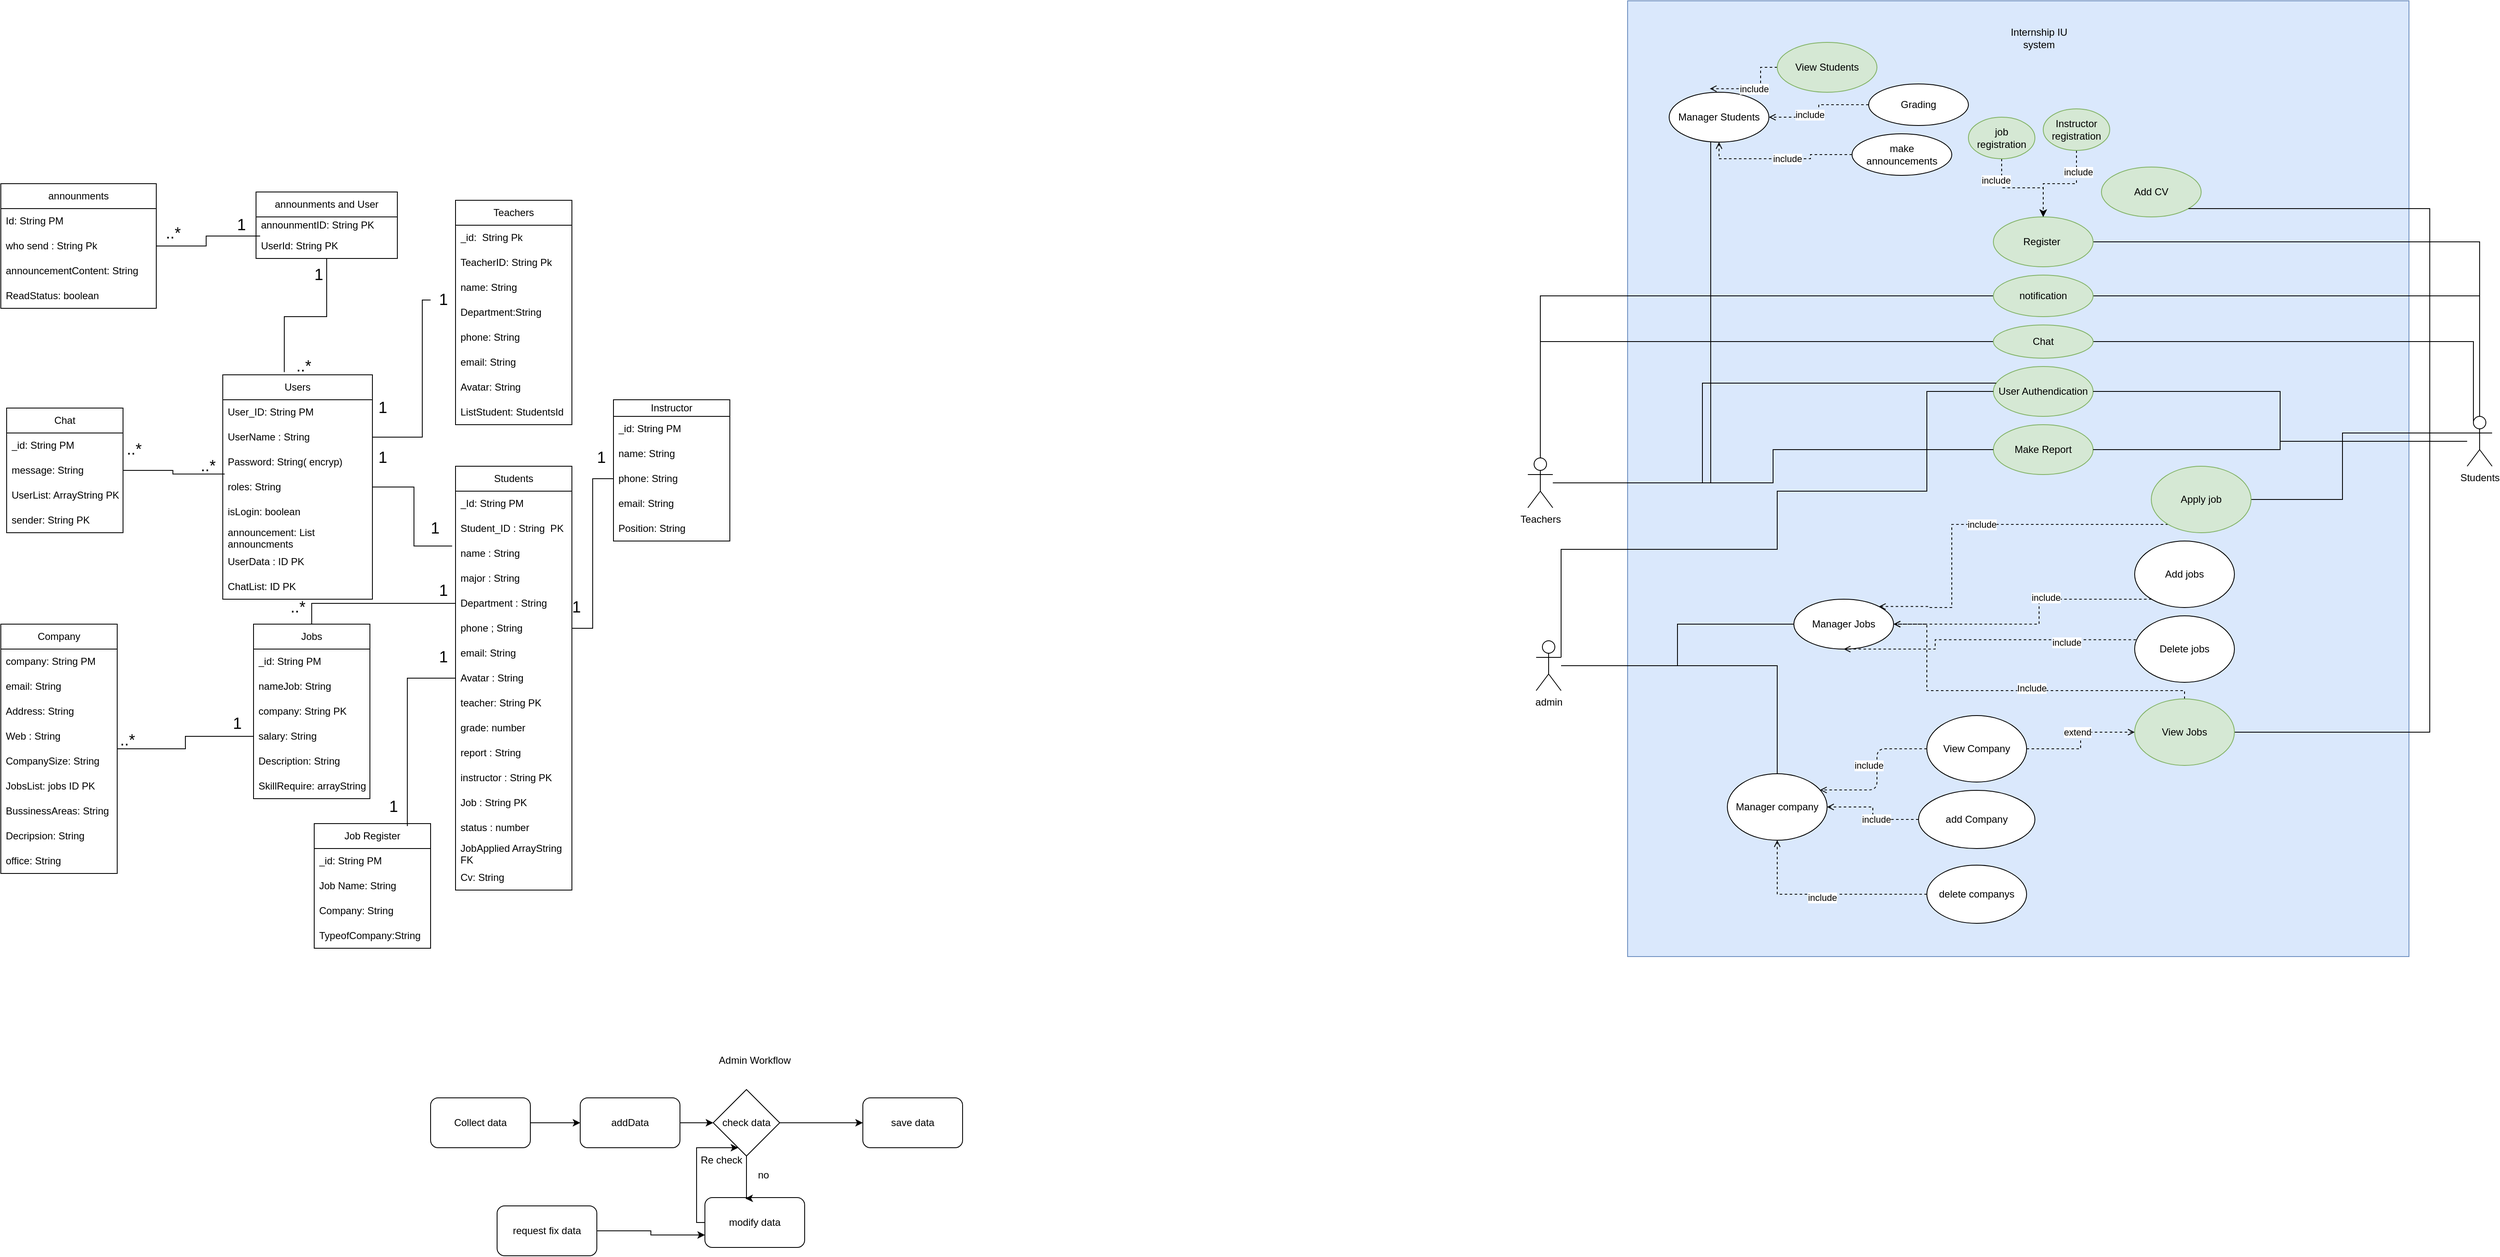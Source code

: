 <mxfile version="22.1.21" type="device">
  <diagram name="Page-1" id="r9M0tZBrTMSaQmOEoChf">
    <mxGraphModel dx="4159" dy="884" grid="1" gridSize="10" guides="1" tooltips="1" connect="1" arrows="1" fold="1" page="1" pageScale="1" pageWidth="827" pageHeight="1169" background="none" math="0" shadow="0">
      <root>
        <mxCell id="0" />
        <mxCell id="1" parent="0" />
        <mxCell id="BqlAcqcdKuZovbx-BmJO-4" value="" style="rounded=0;whiteSpace=wrap;html=1;fillColor=#dae8fc;strokeColor=#6c8ebf;" parent="1" vertex="1">
          <mxGeometry x="-110" width="940" height="1150" as="geometry" />
        </mxCell>
        <mxCell id="BqlAcqcdKuZovbx-BmJO-5" value="User Authendication" style="ellipse;whiteSpace=wrap;html=1;fillColor=#d5e8d4;strokeColor=#82b366;" parent="1" vertex="1">
          <mxGeometry x="330" y="440" width="120" height="60" as="geometry" />
        </mxCell>
        <mxCell id="BqlAcqcdKuZovbx-BmJO-6" value="Add CV" style="ellipse;whiteSpace=wrap;html=1;fillColor=#d5e8d4;strokeColor=#82b366;" parent="1" vertex="1">
          <mxGeometry x="460" y="200" width="120" height="60" as="geometry" />
        </mxCell>
        <mxCell id="BqlAcqcdKuZovbx-BmJO-7" value="Make Report" style="ellipse;whiteSpace=wrap;html=1;fillColor=#d5e8d4;strokeColor=#82b366;" parent="1" vertex="1">
          <mxGeometry x="330" y="510" width="120" height="60" as="geometry" />
        </mxCell>
        <mxCell id="BqlAcqcdKuZovbx-BmJO-37" style="edgeStyle=orthogonalEdgeStyle;rounded=0;orthogonalLoop=1;jettySize=auto;html=1;endArrow=none;endFill=0;" parent="1" source="BqlAcqcdKuZovbx-BmJO-8" target="BqlAcqcdKuZovbx-BmJO-6" edge="1">
          <mxGeometry relative="1" as="geometry">
            <Array as="points">
              <mxPoint x="855" y="530" />
              <mxPoint x="855" y="250" />
            </Array>
          </mxGeometry>
        </mxCell>
        <mxCell id="BqlAcqcdKuZovbx-BmJO-39" style="edgeStyle=orthogonalEdgeStyle;rounded=0;orthogonalLoop=1;jettySize=auto;html=1;entryX=1;entryY=0.5;entryDx=0;entryDy=0;endArrow=none;endFill=0;" parent="1" source="BqlAcqcdKuZovbx-BmJO-8" target="BqlAcqcdKuZovbx-BmJO-5" edge="1">
          <mxGeometry relative="1" as="geometry" />
        </mxCell>
        <mxCell id="BqlAcqcdKuZovbx-BmJO-42" style="edgeStyle=orthogonalEdgeStyle;rounded=0;orthogonalLoop=1;jettySize=auto;html=1;endArrow=none;endFill=0;" parent="1" source="BqlAcqcdKuZovbx-BmJO-8" target="BqlAcqcdKuZovbx-BmJO-7" edge="1">
          <mxGeometry relative="1" as="geometry" />
        </mxCell>
        <mxCell id="BqlAcqcdKuZovbx-BmJO-43" style="edgeStyle=orthogonalEdgeStyle;rounded=0;orthogonalLoop=1;jettySize=auto;html=1;endArrow=none;endFill=0;" parent="1" source="BqlAcqcdKuZovbx-BmJO-8" target="BqlAcqcdKuZovbx-BmJO-11" edge="1">
          <mxGeometry relative="1" as="geometry">
            <Array as="points">
              <mxPoint x="855" y="880" />
            </Array>
          </mxGeometry>
        </mxCell>
        <mxCell id="BqlAcqcdKuZovbx-BmJO-44" style="edgeStyle=orthogonalEdgeStyle;rounded=0;orthogonalLoop=1;jettySize=auto;html=1;endArrow=none;endFill=0;" parent="1" source="BqlAcqcdKuZovbx-BmJO-8" target="BqlAcqcdKuZovbx-BmJO-12" edge="1">
          <mxGeometry relative="1" as="geometry">
            <Array as="points">
              <mxPoint x="750" y="520" />
              <mxPoint x="750" y="600" />
            </Array>
          </mxGeometry>
        </mxCell>
        <mxCell id="BqlAcqcdKuZovbx-BmJO-8" value="Students" style="shape=umlActor;verticalLabelPosition=bottom;verticalAlign=top;html=1;outlineConnect=0;" parent="1" vertex="1">
          <mxGeometry x="900" y="500" width="30" height="60" as="geometry" />
        </mxCell>
        <mxCell id="BqlAcqcdKuZovbx-BmJO-36" style="edgeStyle=orthogonalEdgeStyle;rounded=0;orthogonalLoop=1;jettySize=auto;html=1;endArrow=none;endFill=0;" parent="1" source="BqlAcqcdKuZovbx-BmJO-9" target="BqlAcqcdKuZovbx-BmJO-23" edge="1">
          <mxGeometry relative="1" as="geometry">
            <Array as="points">
              <mxPoint x="-10" y="580" />
            </Array>
          </mxGeometry>
        </mxCell>
        <mxCell id="BqlAcqcdKuZovbx-BmJO-38" style="edgeStyle=orthogonalEdgeStyle;rounded=0;orthogonalLoop=1;jettySize=auto;html=1;endArrow=none;endFill=0;" parent="1" source="BqlAcqcdKuZovbx-BmJO-9" target="BqlAcqcdKuZovbx-BmJO-5" edge="1">
          <mxGeometry relative="1" as="geometry">
            <Array as="points">
              <mxPoint x="-20" y="580" />
              <mxPoint x="-20" y="460" />
            </Array>
          </mxGeometry>
        </mxCell>
        <mxCell id="BqlAcqcdKuZovbx-BmJO-40" style="edgeStyle=orthogonalEdgeStyle;rounded=0;orthogonalLoop=1;jettySize=auto;html=1;endArrow=none;endFill=0;" parent="1" source="BqlAcqcdKuZovbx-BmJO-9" target="BqlAcqcdKuZovbx-BmJO-7" edge="1">
          <mxGeometry relative="1" as="geometry" />
        </mxCell>
        <mxCell id="BqlAcqcdKuZovbx-BmJO-9" value="Teachers" style="shape=umlActor;verticalLabelPosition=bottom;verticalAlign=top;html=1;outlineConnect=0;" parent="1" vertex="1">
          <mxGeometry x="-230" y="550" width="30" height="60" as="geometry" />
        </mxCell>
        <mxCell id="BqlAcqcdKuZovbx-BmJO-10" value="Manager Jobs" style="ellipse;whiteSpace=wrap;html=1;" parent="1" vertex="1">
          <mxGeometry x="90" y="720" width="120" height="60" as="geometry" />
        </mxCell>
        <mxCell id="BqlAcqcdKuZovbx-BmJO-15" style="edgeStyle=orthogonalEdgeStyle;rounded=0;orthogonalLoop=1;jettySize=auto;html=1;dashed=1;endArrow=open;endFill=0;" parent="1" source="BqlAcqcdKuZovbx-BmJO-11" target="BqlAcqcdKuZovbx-BmJO-10" edge="1">
          <mxGeometry relative="1" as="geometry">
            <Array as="points">
              <mxPoint x="560" y="830" />
              <mxPoint x="250" y="830" />
              <mxPoint x="250" y="750" />
            </Array>
          </mxGeometry>
        </mxCell>
        <mxCell id="BqlAcqcdKuZovbx-BmJO-19" value="Include" style="edgeLabel;html=1;align=center;verticalAlign=middle;resizable=0;points=[];" parent="BqlAcqcdKuZovbx-BmJO-15" vertex="1" connectable="0">
          <mxGeometry x="-0.119" y="-3" relative="1" as="geometry">
            <mxPoint as="offset" />
          </mxGeometry>
        </mxCell>
        <mxCell id="BqlAcqcdKuZovbx-BmJO-11" value="View Jobs" style="ellipse;whiteSpace=wrap;html=1;fillColor=#d5e8d4;strokeColor=#82b366;" parent="1" vertex="1">
          <mxGeometry x="500" y="840" width="120" height="80" as="geometry" />
        </mxCell>
        <mxCell id="BqlAcqcdKuZovbx-BmJO-16" value="include" style="edgeStyle=orthogonalEdgeStyle;rounded=0;orthogonalLoop=1;jettySize=auto;html=1;entryX=1;entryY=0;entryDx=0;entryDy=0;dashed=1;endArrow=open;endFill=0;" parent="1" source="BqlAcqcdKuZovbx-BmJO-12" target="BqlAcqcdKuZovbx-BmJO-10" edge="1">
          <mxGeometry relative="1" as="geometry">
            <Array as="points">
              <mxPoint x="280" y="630" />
              <mxPoint x="280" y="730" />
              <mxPoint x="252" y="730" />
            </Array>
          </mxGeometry>
        </mxCell>
        <mxCell id="BqlAcqcdKuZovbx-BmJO-12" value="Apply job" style="ellipse;whiteSpace=wrap;html=1;fillColor=#d5e8d4;strokeColor=#82b366;" parent="1" vertex="1">
          <mxGeometry x="520" y="560" width="120" height="80" as="geometry" />
        </mxCell>
        <mxCell id="BqlAcqcdKuZovbx-BmJO-17" style="edgeStyle=orthogonalEdgeStyle;rounded=0;orthogonalLoop=1;jettySize=auto;html=1;dashed=1;endArrow=open;endFill=0;" parent="1" source="BqlAcqcdKuZovbx-BmJO-13" target="BqlAcqcdKuZovbx-BmJO-10" edge="1">
          <mxGeometry relative="1" as="geometry">
            <Array as="points">
              <mxPoint x="385" y="720" />
              <mxPoint x="385" y="750" />
            </Array>
          </mxGeometry>
        </mxCell>
        <mxCell id="BqlAcqcdKuZovbx-BmJO-21" value="include" style="edgeLabel;html=1;align=center;verticalAlign=middle;resizable=0;points=[];" parent="BqlAcqcdKuZovbx-BmJO-17" vertex="1" connectable="0">
          <mxGeometry x="-0.247" y="-2" relative="1" as="geometry">
            <mxPoint as="offset" />
          </mxGeometry>
        </mxCell>
        <mxCell id="BqlAcqcdKuZovbx-BmJO-13" value="Add jobs" style="ellipse;whiteSpace=wrap;html=1;" parent="1" vertex="1">
          <mxGeometry x="500" y="650" width="120" height="80" as="geometry" />
        </mxCell>
        <mxCell id="BqlAcqcdKuZovbx-BmJO-18" style="edgeStyle=orthogonalEdgeStyle;rounded=0;orthogonalLoop=1;jettySize=auto;html=1;dashed=1;endArrow=open;endFill=0;" parent="1" target="BqlAcqcdKuZovbx-BmJO-10" edge="1">
          <mxGeometry relative="1" as="geometry">
            <mxPoint x="507.6" y="768.79" as="sourcePoint" />
            <mxPoint x="260.026" y="760.003" as="targetPoint" />
            <Array as="points">
              <mxPoint x="260" y="769" />
              <mxPoint x="260" y="780" />
            </Array>
          </mxGeometry>
        </mxCell>
        <mxCell id="BqlAcqcdKuZovbx-BmJO-20" value="include" style="edgeLabel;html=1;align=center;verticalAlign=middle;resizable=0;points=[];" parent="BqlAcqcdKuZovbx-BmJO-18" vertex="1" connectable="0">
          <mxGeometry x="-0.514" y="3" relative="1" as="geometry">
            <mxPoint as="offset" />
          </mxGeometry>
        </mxCell>
        <mxCell id="BqlAcqcdKuZovbx-BmJO-14" value="Delete jobs" style="ellipse;whiteSpace=wrap;html=1;" parent="1" vertex="1">
          <mxGeometry x="500" y="740" width="120" height="80" as="geometry" />
        </mxCell>
        <mxCell id="BqlAcqcdKuZovbx-BmJO-30" style="edgeStyle=orthogonalEdgeStyle;rounded=0;orthogonalLoop=1;jettySize=auto;html=1;dashed=1;endArrow=open;endFill=0;" parent="1" source="BqlAcqcdKuZovbx-BmJO-22" target="BqlAcqcdKuZovbx-BmJO-23" edge="1">
          <mxGeometry relative="1" as="geometry" />
        </mxCell>
        <mxCell id="BqlAcqcdKuZovbx-BmJO-34" value="include" style="edgeLabel;html=1;align=center;verticalAlign=middle;resizable=0;points=[];" parent="BqlAcqcdKuZovbx-BmJO-30" vertex="1" connectable="0">
          <mxGeometry x="0.274" y="-3" relative="1" as="geometry">
            <mxPoint as="offset" />
          </mxGeometry>
        </mxCell>
        <mxCell id="BqlAcqcdKuZovbx-BmJO-22" value="Grading" style="ellipse;whiteSpace=wrap;html=1;" parent="1" vertex="1">
          <mxGeometry x="180" y="100" width="120" height="50" as="geometry" />
        </mxCell>
        <mxCell id="BqlAcqcdKuZovbx-BmJO-23" value="Manager Students" style="ellipse;whiteSpace=wrap;html=1;" parent="1" vertex="1">
          <mxGeometry x="-60" y="110" width="120" height="60" as="geometry" />
        </mxCell>
        <mxCell id="BqlAcqcdKuZovbx-BmJO-33" style="edgeStyle=orthogonalEdgeStyle;rounded=0;orthogonalLoop=1;jettySize=auto;html=1;entryX=0.5;entryY=1;entryDx=0;entryDy=0;dashed=1;endArrow=open;endFill=0;" parent="1" source="BqlAcqcdKuZovbx-BmJO-26" target="BqlAcqcdKuZovbx-BmJO-23" edge="1">
          <mxGeometry relative="1" as="geometry" />
        </mxCell>
        <mxCell id="BqlAcqcdKuZovbx-BmJO-35" value="include" style="edgeLabel;html=1;align=center;verticalAlign=middle;resizable=0;points=[];" parent="BqlAcqcdKuZovbx-BmJO-33" vertex="1" connectable="0">
          <mxGeometry x="-0.103" relative="1" as="geometry">
            <mxPoint as="offset" />
          </mxGeometry>
        </mxCell>
        <mxCell id="BqlAcqcdKuZovbx-BmJO-26" value="make announcements" style="ellipse;whiteSpace=wrap;html=1;" parent="1" vertex="1">
          <mxGeometry x="160" y="160" width="120" height="50" as="geometry" />
        </mxCell>
        <mxCell id="BqlAcqcdKuZovbx-BmJO-46" style="edgeStyle=orthogonalEdgeStyle;rounded=0;orthogonalLoop=1;jettySize=auto;html=1;endArrow=none;endFill=0;" parent="1" source="BqlAcqcdKuZovbx-BmJO-45" target="BqlAcqcdKuZovbx-BmJO-10" edge="1">
          <mxGeometry relative="1" as="geometry" />
        </mxCell>
        <mxCell id="BqlAcqcdKuZovbx-BmJO-63" style="edgeStyle=orthogonalEdgeStyle;rounded=0;orthogonalLoop=1;jettySize=auto;html=1;endArrow=none;endFill=0;" parent="1" source="BqlAcqcdKuZovbx-BmJO-45" target="BqlAcqcdKuZovbx-BmJO-62" edge="1">
          <mxGeometry relative="1" as="geometry" />
        </mxCell>
        <mxCell id="BqlAcqcdKuZovbx-BmJO-45" value="admin" style="shape=umlActor;verticalLabelPosition=bottom;verticalAlign=top;html=1;outlineConnect=0;" parent="1" vertex="1">
          <mxGeometry x="-220" y="770" width="30" height="60" as="geometry" />
        </mxCell>
        <mxCell id="BqlAcqcdKuZovbx-BmJO-47" value="Internship IU system" style="text;html=1;strokeColor=none;fillColor=none;align=center;verticalAlign=middle;whiteSpace=wrap;rounded=0;" parent="1" vertex="1">
          <mxGeometry x="330" y="30" width="110" height="30" as="geometry" />
        </mxCell>
        <mxCell id="BqlAcqcdKuZovbx-BmJO-49" style="edgeStyle=orthogonalEdgeStyle;rounded=0;orthogonalLoop=1;jettySize=auto;html=1;endArrow=none;endFill=0;" parent="1" source="BqlAcqcdKuZovbx-BmJO-48" target="BqlAcqcdKuZovbx-BmJO-9" edge="1">
          <mxGeometry relative="1" as="geometry" />
        </mxCell>
        <mxCell id="BqlAcqcdKuZovbx-BmJO-50" style="edgeStyle=orthogonalEdgeStyle;rounded=0;orthogonalLoop=1;jettySize=auto;html=1;entryX=0.5;entryY=0;entryDx=0;entryDy=0;entryPerimeter=0;endArrow=none;endFill=0;" parent="1" source="BqlAcqcdKuZovbx-BmJO-48" target="BqlAcqcdKuZovbx-BmJO-8" edge="1">
          <mxGeometry relative="1" as="geometry" />
        </mxCell>
        <mxCell id="BqlAcqcdKuZovbx-BmJO-48" value="notification" style="ellipse;whiteSpace=wrap;html=1;fillColor=#d5e8d4;strokeColor=#82b366;" parent="1" vertex="1">
          <mxGeometry x="330" y="330" width="120" height="50" as="geometry" />
        </mxCell>
        <mxCell id="BqlAcqcdKuZovbx-BmJO-52" style="edgeStyle=orthogonalEdgeStyle;rounded=0;orthogonalLoop=1;jettySize=auto;html=1;endArrow=none;endFill=0;" parent="1" source="BqlAcqcdKuZovbx-BmJO-51" target="BqlAcqcdKuZovbx-BmJO-9" edge="1">
          <mxGeometry relative="1" as="geometry" />
        </mxCell>
        <mxCell id="BqlAcqcdKuZovbx-BmJO-53" style="edgeStyle=orthogonalEdgeStyle;rounded=0;orthogonalLoop=1;jettySize=auto;html=1;entryX=0.25;entryY=0.1;entryDx=0;entryDy=0;entryPerimeter=0;endArrow=none;endFill=0;" parent="1" source="BqlAcqcdKuZovbx-BmJO-51" target="BqlAcqcdKuZovbx-BmJO-8" edge="1">
          <mxGeometry relative="1" as="geometry" />
        </mxCell>
        <mxCell id="BqlAcqcdKuZovbx-BmJO-51" value="Chat" style="ellipse;whiteSpace=wrap;html=1;fillColor=#d5e8d4;strokeColor=#82b366;" parent="1" vertex="1">
          <mxGeometry x="330" y="390" width="120" height="40" as="geometry" />
        </mxCell>
        <mxCell id="BqlAcqcdKuZovbx-BmJO-55" value="include" style="edgeStyle=orthogonalEdgeStyle;rounded=0;orthogonalLoop=1;jettySize=auto;html=1;entryX=0.408;entryY=-0.071;entryDx=0;entryDy=0;entryPerimeter=0;endArrow=open;endFill=0;dashed=1;" parent="1" source="BqlAcqcdKuZovbx-BmJO-54" target="BqlAcqcdKuZovbx-BmJO-23" edge="1">
          <mxGeometry relative="1" as="geometry" />
        </mxCell>
        <mxCell id="BqlAcqcdKuZovbx-BmJO-54" value="View Students" style="ellipse;whiteSpace=wrap;html=1;fillColor=#d5e8d4;strokeColor=#82b366;" parent="1" vertex="1">
          <mxGeometry x="70" y="50" width="120" height="60" as="geometry" />
        </mxCell>
        <mxCell id="BqlAcqcdKuZovbx-BmJO-58" style="edgeStyle=orthogonalEdgeStyle;rounded=0;orthogonalLoop=1;jettySize=auto;html=1;dashed=1;endArrow=open;endFill=0;" parent="1" source="BqlAcqcdKuZovbx-BmJO-57" target="BqlAcqcdKuZovbx-BmJO-11" edge="1">
          <mxGeometry relative="1" as="geometry" />
        </mxCell>
        <mxCell id="BqlAcqcdKuZovbx-BmJO-59" value="extend" style="edgeLabel;html=1;align=center;verticalAlign=middle;resizable=0;points=[];" parent="BqlAcqcdKuZovbx-BmJO-58" vertex="1" connectable="0">
          <mxGeometry x="0.124" y="4" relative="1" as="geometry">
            <mxPoint y="-1" as="offset" />
          </mxGeometry>
        </mxCell>
        <mxCell id="BqlAcqcdKuZovbx-BmJO-64" style="edgeStyle=orthogonalEdgeStyle;orthogonalLoop=1;jettySize=auto;html=1;entryX=0.929;entryY=0.244;entryDx=0;entryDy=0;entryPerimeter=0;endArrow=open;endFill=0;strokeColor=default;dashed=1;rounded=1;" parent="1" source="BqlAcqcdKuZovbx-BmJO-57" target="BqlAcqcdKuZovbx-BmJO-62" edge="1">
          <mxGeometry relative="1" as="geometry" />
        </mxCell>
        <mxCell id="BqlAcqcdKuZovbx-BmJO-57" value="View Company" style="ellipse;whiteSpace=wrap;html=1;" parent="1" vertex="1">
          <mxGeometry x="250" y="860" width="120" height="80" as="geometry" />
        </mxCell>
        <mxCell id="BqlAcqcdKuZovbx-BmJO-65" style="edgeStyle=orthogonalEdgeStyle;rounded=0;orthogonalLoop=1;jettySize=auto;html=1;entryX=1;entryY=0.5;entryDx=0;entryDy=0;dashed=1;endArrow=open;endFill=0;" parent="1" source="BqlAcqcdKuZovbx-BmJO-60" target="BqlAcqcdKuZovbx-BmJO-62" edge="1">
          <mxGeometry relative="1" as="geometry" />
        </mxCell>
        <mxCell id="BqlAcqcdKuZovbx-BmJO-60" value="add Company" style="ellipse;whiteSpace=wrap;html=1;" parent="1" vertex="1">
          <mxGeometry x="240" y="950" width="140" height="70" as="geometry" />
        </mxCell>
        <mxCell id="BqlAcqcdKuZovbx-BmJO-66" style="edgeStyle=orthogonalEdgeStyle;rounded=0;orthogonalLoop=1;jettySize=auto;html=1;endArrow=open;endFill=0;dashed=1;" parent="1" source="BqlAcqcdKuZovbx-BmJO-61" target="BqlAcqcdKuZovbx-BmJO-62" edge="1">
          <mxGeometry relative="1" as="geometry" />
        </mxCell>
        <mxCell id="BqlAcqcdKuZovbx-BmJO-67" value="include" style="edgeLabel;html=1;align=center;verticalAlign=middle;resizable=0;points=[];" parent="BqlAcqcdKuZovbx-BmJO-66" vertex="1" connectable="0">
          <mxGeometry x="0.029" y="4" relative="1" as="geometry">
            <mxPoint as="offset" />
          </mxGeometry>
        </mxCell>
        <mxCell id="BqlAcqcdKuZovbx-BmJO-61" value="delete companys" style="ellipse;whiteSpace=wrap;html=1;" parent="1" vertex="1">
          <mxGeometry x="250" y="1040" width="120" height="70" as="geometry" />
        </mxCell>
        <mxCell id="BqlAcqcdKuZovbx-BmJO-62" value="Manager company" style="ellipse;whiteSpace=wrap;html=1;" parent="1" vertex="1">
          <mxGeometry x="10" y="930" width="120" height="80" as="geometry" />
        </mxCell>
        <mxCell id="BqlAcqcdKuZovbx-BmJO-68" value="include" style="edgeLabel;html=1;align=center;verticalAlign=middle;resizable=0;points=[];" parent="1" vertex="1" connectable="0">
          <mxGeometry x="140" y="1089" as="geometry">
            <mxPoint x="49" y="-104" as="offset" />
          </mxGeometry>
        </mxCell>
        <mxCell id="BqlAcqcdKuZovbx-BmJO-69" value="include" style="edgeLabel;html=1;align=center;verticalAlign=middle;resizable=0;points=[];" parent="1" vertex="1" connectable="0">
          <mxGeometry x="180" y="920" as="geometry" />
        </mxCell>
        <mxCell id="u9Er_LtnagQ2kpu3WRNx-10" value="Users" style="swimlane;fontStyle=0;childLayout=stackLayout;horizontal=1;startSize=30;horizontalStack=0;resizeParent=1;resizeParentMax=0;resizeLast=0;collapsible=1;marginBottom=0;whiteSpace=wrap;html=1;" parent="1" vertex="1">
          <mxGeometry x="-1800" y="450" width="180" height="270" as="geometry" />
        </mxCell>
        <mxCell id="u9Er_LtnagQ2kpu3WRNx-11" value="User_ID: String PM" style="text;strokeColor=none;fillColor=none;align=left;verticalAlign=middle;spacingLeft=4;spacingRight=4;overflow=hidden;points=[[0,0.5],[1,0.5]];portConstraint=eastwest;rotatable=0;whiteSpace=wrap;html=1;" parent="u9Er_LtnagQ2kpu3WRNx-10" vertex="1">
          <mxGeometry y="30" width="180" height="30" as="geometry" />
        </mxCell>
        <mxCell id="u9Er_LtnagQ2kpu3WRNx-12" value="UserName : String&amp;nbsp;" style="text;strokeColor=none;fillColor=none;align=left;verticalAlign=middle;spacingLeft=4;spacingRight=4;overflow=hidden;points=[[0,0.5],[1,0.5]];portConstraint=eastwest;rotatable=0;whiteSpace=wrap;html=1;" parent="u9Er_LtnagQ2kpu3WRNx-10" vertex="1">
          <mxGeometry y="60" width="180" height="30" as="geometry" />
        </mxCell>
        <mxCell id="u9Er_LtnagQ2kpu3WRNx-13" value="Password: String( encryp)" style="text;strokeColor=none;fillColor=none;align=left;verticalAlign=middle;spacingLeft=4;spacingRight=4;overflow=hidden;points=[[0,0.5],[1,0.5]];portConstraint=eastwest;rotatable=0;whiteSpace=wrap;html=1;" parent="u9Er_LtnagQ2kpu3WRNx-10" vertex="1">
          <mxGeometry y="90" width="180" height="30" as="geometry" />
        </mxCell>
        <mxCell id="MstKCb5iVUVblO_6ebGy-1" value="roles: String" style="text;strokeColor=none;fillColor=none;align=left;verticalAlign=middle;spacingLeft=4;spacingRight=4;overflow=hidden;points=[[0,0.5],[1,0.5]];portConstraint=eastwest;rotatable=0;whiteSpace=wrap;html=1;" parent="u9Er_LtnagQ2kpu3WRNx-10" vertex="1">
          <mxGeometry y="120" width="180" height="30" as="geometry" />
        </mxCell>
        <mxCell id="u9Er_LtnagQ2kpu3WRNx-15" value="isLogin: boolean" style="text;strokeColor=none;fillColor=none;align=left;verticalAlign=middle;spacingLeft=4;spacingRight=4;overflow=hidden;points=[[0,0.5],[1,0.5]];portConstraint=eastwest;rotatable=0;whiteSpace=wrap;html=1;" parent="u9Er_LtnagQ2kpu3WRNx-10" vertex="1">
          <mxGeometry y="150" width="180" height="30" as="geometry" />
        </mxCell>
        <mxCell id="MstKCb5iVUVblO_6ebGy-3" value="announcement: List announcments" style="text;strokeColor=none;fillColor=none;align=left;verticalAlign=middle;spacingLeft=4;spacingRight=4;overflow=hidden;points=[[0,0.5],[1,0.5]];portConstraint=eastwest;rotatable=0;whiteSpace=wrap;html=1;" parent="u9Er_LtnagQ2kpu3WRNx-10" vertex="1">
          <mxGeometry y="180" width="180" height="30" as="geometry" />
        </mxCell>
        <mxCell id="MstKCb5iVUVblO_6ebGy-97" value="UserData : ID PK" style="text;strokeColor=none;fillColor=none;align=left;verticalAlign=middle;spacingLeft=4;spacingRight=4;overflow=hidden;points=[[0,0.5],[1,0.5]];portConstraint=eastwest;rotatable=0;whiteSpace=wrap;html=1;" parent="u9Er_LtnagQ2kpu3WRNx-10" vertex="1">
          <mxGeometry y="210" width="180" height="30" as="geometry" />
        </mxCell>
        <mxCell id="MstKCb5iVUVblO_6ebGy-2" value="ChatList: ID PK" style="text;strokeColor=none;fillColor=none;align=left;verticalAlign=middle;spacingLeft=4;spacingRight=4;overflow=hidden;points=[[0,0.5],[1,0.5]];portConstraint=eastwest;rotatable=0;whiteSpace=wrap;html=1;" parent="u9Er_LtnagQ2kpu3WRNx-10" vertex="1">
          <mxGeometry y="240" width="180" height="30" as="geometry" />
        </mxCell>
        <mxCell id="u9Er_LtnagQ2kpu3WRNx-17" value="Students" style="swimlane;fontStyle=0;childLayout=stackLayout;horizontal=1;startSize=30;horizontalStack=0;resizeParent=1;resizeParentMax=0;resizeLast=0;collapsible=1;marginBottom=0;whiteSpace=wrap;html=1;" parent="1" vertex="1">
          <mxGeometry x="-1520" y="560" width="140" height="510" as="geometry" />
        </mxCell>
        <mxCell id="MstKCb5iVUVblO_6ebGy-20" value="_Id: String PM" style="text;strokeColor=none;fillColor=none;align=left;verticalAlign=middle;spacingLeft=4;spacingRight=4;overflow=hidden;points=[[0,0.5],[1,0.5]];portConstraint=eastwest;rotatable=0;whiteSpace=wrap;html=1;" parent="u9Er_LtnagQ2kpu3WRNx-17" vertex="1">
          <mxGeometry y="30" width="140" height="30" as="geometry" />
        </mxCell>
        <mxCell id="u9Er_LtnagQ2kpu3WRNx-18" value="Student_ID : String&amp;nbsp; PK&amp;nbsp;" style="text;strokeColor=none;fillColor=none;align=left;verticalAlign=middle;spacingLeft=4;spacingRight=4;overflow=hidden;points=[[0,0.5],[1,0.5]];portConstraint=eastwest;rotatable=0;whiteSpace=wrap;html=1;" parent="u9Er_LtnagQ2kpu3WRNx-17" vertex="1">
          <mxGeometry y="60" width="140" height="30" as="geometry" />
        </mxCell>
        <mxCell id="MstKCb5iVUVblO_6ebGy-9" value="name : String&amp;nbsp;" style="text;strokeColor=none;fillColor=none;align=left;verticalAlign=middle;spacingLeft=4;spacingRight=4;overflow=hidden;points=[[0,0.5],[1,0.5]];portConstraint=eastwest;rotatable=0;whiteSpace=wrap;html=1;" parent="u9Er_LtnagQ2kpu3WRNx-17" vertex="1">
          <mxGeometry y="90" width="140" height="30" as="geometry" />
        </mxCell>
        <mxCell id="u9Er_LtnagQ2kpu3WRNx-19" value="major : String&amp;nbsp;" style="text;strokeColor=none;fillColor=none;align=left;verticalAlign=middle;spacingLeft=4;spacingRight=4;overflow=hidden;points=[[0,0.5],[1,0.5]];portConstraint=eastwest;rotatable=0;whiteSpace=wrap;html=1;" parent="u9Er_LtnagQ2kpu3WRNx-17" vertex="1">
          <mxGeometry y="120" width="140" height="30" as="geometry" />
        </mxCell>
        <mxCell id="MstKCb5iVUVblO_6ebGy-14" value="Department : String&amp;nbsp;" style="text;strokeColor=none;fillColor=none;align=left;verticalAlign=middle;spacingLeft=4;spacingRight=4;overflow=hidden;points=[[0,0.5],[1,0.5]];portConstraint=eastwest;rotatable=0;whiteSpace=wrap;html=1;" parent="u9Er_LtnagQ2kpu3WRNx-17" vertex="1">
          <mxGeometry y="150" width="140" height="30" as="geometry" />
        </mxCell>
        <mxCell id="MstKCb5iVUVblO_6ebGy-10" value="phone ; String" style="text;strokeColor=none;fillColor=none;align=left;verticalAlign=middle;spacingLeft=4;spacingRight=4;overflow=hidden;points=[[0,0.5],[1,0.5]];portConstraint=eastwest;rotatable=0;whiteSpace=wrap;html=1;" parent="u9Er_LtnagQ2kpu3WRNx-17" vertex="1">
          <mxGeometry y="180" width="140" height="30" as="geometry" />
        </mxCell>
        <mxCell id="MstKCb5iVUVblO_6ebGy-15" value="email: String" style="text;strokeColor=none;fillColor=none;align=left;verticalAlign=middle;spacingLeft=4;spacingRight=4;overflow=hidden;points=[[0,0.5],[1,0.5]];portConstraint=eastwest;rotatable=0;whiteSpace=wrap;html=1;" parent="u9Er_LtnagQ2kpu3WRNx-17" vertex="1">
          <mxGeometry y="210" width="140" height="30" as="geometry" />
        </mxCell>
        <mxCell id="MstKCb5iVUVblO_6ebGy-11" value="Avatar : String" style="text;strokeColor=none;fillColor=none;align=left;verticalAlign=middle;spacingLeft=4;spacingRight=4;overflow=hidden;points=[[0,0.5],[1,0.5]];portConstraint=eastwest;rotatable=0;whiteSpace=wrap;html=1;" parent="u9Er_LtnagQ2kpu3WRNx-17" vertex="1">
          <mxGeometry y="240" width="140" height="30" as="geometry" />
        </mxCell>
        <mxCell id="MstKCb5iVUVblO_6ebGy-12" value="teacher: String PK" style="text;strokeColor=none;fillColor=none;align=left;verticalAlign=middle;spacingLeft=4;spacingRight=4;overflow=hidden;points=[[0,0.5],[1,0.5]];portConstraint=eastwest;rotatable=0;whiteSpace=wrap;html=1;" parent="u9Er_LtnagQ2kpu3WRNx-17" vertex="1">
          <mxGeometry y="270" width="140" height="30" as="geometry" />
        </mxCell>
        <mxCell id="u9Er_LtnagQ2kpu3WRNx-54" value="grade: number" style="text;strokeColor=none;fillColor=none;align=left;verticalAlign=middle;spacingLeft=4;spacingRight=4;overflow=hidden;points=[[0,0.5],[1,0.5]];portConstraint=eastwest;rotatable=0;whiteSpace=wrap;html=1;" parent="u9Er_LtnagQ2kpu3WRNx-17" vertex="1">
          <mxGeometry y="300" width="140" height="30" as="geometry" />
        </mxCell>
        <mxCell id="u9Er_LtnagQ2kpu3WRNx-20" value="report : String" style="text;strokeColor=none;fillColor=none;align=left;verticalAlign=middle;spacingLeft=4;spacingRight=4;overflow=hidden;points=[[0,0.5],[1,0.5]];portConstraint=eastwest;rotatable=0;whiteSpace=wrap;html=1;" parent="u9Er_LtnagQ2kpu3WRNx-17" vertex="1">
          <mxGeometry y="330" width="140" height="30" as="geometry" />
        </mxCell>
        <mxCell id="MstKCb5iVUVblO_6ebGy-16" value="instructor : String PK" style="text;strokeColor=none;fillColor=none;align=left;verticalAlign=middle;spacingLeft=4;spacingRight=4;overflow=hidden;points=[[0,0.5],[1,0.5]];portConstraint=eastwest;rotatable=0;whiteSpace=wrap;html=1;" parent="u9Er_LtnagQ2kpu3WRNx-17" vertex="1">
          <mxGeometry y="360" width="140" height="30" as="geometry" />
        </mxCell>
        <mxCell id="MstKCb5iVUVblO_6ebGy-17" value="Job : String PK" style="text;strokeColor=none;fillColor=none;align=left;verticalAlign=middle;spacingLeft=4;spacingRight=4;overflow=hidden;points=[[0,0.5],[1,0.5]];portConstraint=eastwest;rotatable=0;whiteSpace=wrap;html=1;" parent="u9Er_LtnagQ2kpu3WRNx-17" vertex="1">
          <mxGeometry y="390" width="140" height="30" as="geometry" />
        </mxCell>
        <mxCell id="u9Er_LtnagQ2kpu3WRNx-55" value="status : number" style="text;strokeColor=none;fillColor=none;align=left;verticalAlign=middle;spacingLeft=4;spacingRight=4;overflow=hidden;points=[[0,0.5],[1,0.5]];portConstraint=eastwest;rotatable=0;whiteSpace=wrap;html=1;" parent="u9Er_LtnagQ2kpu3WRNx-17" vertex="1">
          <mxGeometry y="420" width="140" height="30" as="geometry" />
        </mxCell>
        <mxCell id="MstKCb5iVUVblO_6ebGy-19" value="JobApplied ArrayString FK" style="text;strokeColor=none;fillColor=none;align=left;verticalAlign=middle;spacingLeft=4;spacingRight=4;overflow=hidden;points=[[0,0.5],[1,0.5]];portConstraint=eastwest;rotatable=0;whiteSpace=wrap;html=1;" parent="u9Er_LtnagQ2kpu3WRNx-17" vertex="1">
          <mxGeometry y="450" width="140" height="30" as="geometry" />
        </mxCell>
        <mxCell id="u9Er_LtnagQ2kpu3WRNx-53" value="Cv: String&amp;nbsp;" style="text;strokeColor=none;fillColor=none;align=left;verticalAlign=middle;spacingLeft=4;spacingRight=4;overflow=hidden;points=[[0,0.5],[1,0.5]];portConstraint=eastwest;rotatable=0;whiteSpace=wrap;html=1;" parent="u9Er_LtnagQ2kpu3WRNx-17" vertex="1">
          <mxGeometry y="480" width="140" height="30" as="geometry" />
        </mxCell>
        <mxCell id="MstKCb5iVUVblO_6ebGy-81" style="edgeStyle=orthogonalEdgeStyle;rounded=0;orthogonalLoop=1;jettySize=auto;html=1;entryX=1;entryY=0.5;entryDx=0;entryDy=0;endArrow=none;endFill=0;" parent="1" source="MstKCb5iVUVblO_6ebGy-83" target="u9Er_LtnagQ2kpu3WRNx-12" edge="1">
          <mxGeometry relative="1" as="geometry">
            <Array as="points">
              <mxPoint x="-1560" y="360" />
              <mxPoint x="-1560" y="525" />
            </Array>
          </mxGeometry>
        </mxCell>
        <mxCell id="u9Er_LtnagQ2kpu3WRNx-21" value="Teachers" style="swimlane;fontStyle=0;childLayout=stackLayout;horizontal=1;startSize=30;horizontalStack=0;resizeParent=1;resizeParentMax=0;resizeLast=0;collapsible=1;marginBottom=0;whiteSpace=wrap;html=1;" parent="1" vertex="1">
          <mxGeometry x="-1520" y="240" width="140" height="270" as="geometry" />
        </mxCell>
        <mxCell id="MstKCb5iVUVblO_6ebGy-24" value="_id:&amp;nbsp; String Pk" style="text;strokeColor=none;fillColor=none;align=left;verticalAlign=middle;spacingLeft=4;spacingRight=4;overflow=hidden;points=[[0,0.5],[1,0.5]];portConstraint=eastwest;rotatable=0;whiteSpace=wrap;html=1;" parent="u9Er_LtnagQ2kpu3WRNx-21" vertex="1">
          <mxGeometry y="30" width="140" height="30" as="geometry" />
        </mxCell>
        <mxCell id="u9Er_LtnagQ2kpu3WRNx-23" value="TeacherID: String Pk" style="text;strokeColor=none;fillColor=none;align=left;verticalAlign=middle;spacingLeft=4;spacingRight=4;overflow=hidden;points=[[0,0.5],[1,0.5]];portConstraint=eastwest;rotatable=0;whiteSpace=wrap;html=1;" parent="u9Er_LtnagQ2kpu3WRNx-21" vertex="1">
          <mxGeometry y="60" width="140" height="30" as="geometry" />
        </mxCell>
        <mxCell id="u9Er_LtnagQ2kpu3WRNx-22" value="name: String&amp;nbsp;" style="text;strokeColor=none;fillColor=none;align=left;verticalAlign=middle;spacingLeft=4;spacingRight=4;overflow=hidden;points=[[0,0.5],[1,0.5]];portConstraint=eastwest;rotatable=0;whiteSpace=wrap;html=1;" parent="u9Er_LtnagQ2kpu3WRNx-21" vertex="1">
          <mxGeometry y="90" width="140" height="30" as="geometry" />
        </mxCell>
        <mxCell id="u9Er_LtnagQ2kpu3WRNx-31" value="Department:String" style="text;strokeColor=none;fillColor=none;align=left;verticalAlign=middle;spacingLeft=4;spacingRight=4;overflow=hidden;points=[[0,0.5],[1,0.5]];portConstraint=eastwest;rotatable=0;whiteSpace=wrap;html=1;" parent="u9Er_LtnagQ2kpu3WRNx-21" vertex="1">
          <mxGeometry y="120" width="140" height="30" as="geometry" />
        </mxCell>
        <mxCell id="MstKCb5iVUVblO_6ebGy-26" value="phone: String&amp;nbsp;" style="text;strokeColor=none;fillColor=none;align=left;verticalAlign=middle;spacingLeft=4;spacingRight=4;overflow=hidden;points=[[0,0.5],[1,0.5]];portConstraint=eastwest;rotatable=0;whiteSpace=wrap;html=1;" parent="u9Er_LtnagQ2kpu3WRNx-21" vertex="1">
          <mxGeometry y="150" width="140" height="30" as="geometry" />
        </mxCell>
        <mxCell id="MstKCb5iVUVblO_6ebGy-25" value="email: String&amp;nbsp;" style="text;strokeColor=none;fillColor=none;align=left;verticalAlign=middle;spacingLeft=4;spacingRight=4;overflow=hidden;points=[[0,0.5],[1,0.5]];portConstraint=eastwest;rotatable=0;whiteSpace=wrap;html=1;" parent="u9Er_LtnagQ2kpu3WRNx-21" vertex="1">
          <mxGeometry y="180" width="140" height="30" as="geometry" />
        </mxCell>
        <mxCell id="MstKCb5iVUVblO_6ebGy-27" value="Avatar: String" style="text;strokeColor=none;fillColor=none;align=left;verticalAlign=middle;spacingLeft=4;spacingRight=4;overflow=hidden;points=[[0,0.5],[1,0.5]];portConstraint=eastwest;rotatable=0;whiteSpace=wrap;html=1;" parent="u9Er_LtnagQ2kpu3WRNx-21" vertex="1">
          <mxGeometry y="210" width="140" height="30" as="geometry" />
        </mxCell>
        <mxCell id="MstKCb5iVUVblO_6ebGy-36" value="ListStudent: StudentsId" style="text;strokeColor=none;fillColor=none;align=left;verticalAlign=middle;spacingLeft=4;spacingRight=4;overflow=hidden;points=[[0,0.5],[1,0.5]];portConstraint=eastwest;rotatable=0;whiteSpace=wrap;html=1;" parent="u9Er_LtnagQ2kpu3WRNx-21" vertex="1">
          <mxGeometry y="240" width="140" height="30" as="geometry" />
        </mxCell>
        <mxCell id="MstKCb5iVUVblO_6ebGy-94" style="edgeStyle=orthogonalEdgeStyle;rounded=0;orthogonalLoop=1;jettySize=auto;html=1;endArrow=none;endFill=0;" parent="1" source="u9Er_LtnagQ2kpu3WRNx-29" target="MstKCb5iVUVblO_6ebGy-14" edge="1">
          <mxGeometry relative="1" as="geometry" />
        </mxCell>
        <mxCell id="u9Er_LtnagQ2kpu3WRNx-29" value="Jobs" style="swimlane;fontStyle=0;childLayout=stackLayout;horizontal=1;startSize=30;horizontalStack=0;resizeParent=1;resizeParentMax=0;resizeLast=0;collapsible=1;marginBottom=0;whiteSpace=wrap;html=1;" parent="1" vertex="1">
          <mxGeometry x="-1763" y="750" width="140" height="210" as="geometry" />
        </mxCell>
        <mxCell id="u9Er_LtnagQ2kpu3WRNx-30" value="_id: String PM" style="text;strokeColor=none;fillColor=none;align=left;verticalAlign=middle;spacingLeft=4;spacingRight=4;overflow=hidden;points=[[0,0.5],[1,0.5]];portConstraint=eastwest;rotatable=0;whiteSpace=wrap;html=1;" parent="u9Er_LtnagQ2kpu3WRNx-29" vertex="1">
          <mxGeometry y="30" width="140" height="30" as="geometry" />
        </mxCell>
        <mxCell id="u9Er_LtnagQ2kpu3WRNx-24" value="nameJob: String" style="text;strokeColor=none;fillColor=none;align=left;verticalAlign=middle;spacingLeft=4;spacingRight=4;overflow=hidden;points=[[0,0.5],[1,0.5]];portConstraint=eastwest;rotatable=0;whiteSpace=wrap;html=1;" parent="u9Er_LtnagQ2kpu3WRNx-29" vertex="1">
          <mxGeometry y="60" width="140" height="30" as="geometry" />
        </mxCell>
        <mxCell id="MstKCb5iVUVblO_6ebGy-38" value="company: String PK" style="text;strokeColor=none;fillColor=none;align=left;verticalAlign=middle;spacingLeft=4;spacingRight=4;overflow=hidden;points=[[0,0.5],[1,0.5]];portConstraint=eastwest;rotatable=0;whiteSpace=wrap;html=1;" parent="u9Er_LtnagQ2kpu3WRNx-29" vertex="1">
          <mxGeometry y="90" width="140" height="30" as="geometry" />
        </mxCell>
        <mxCell id="MstKCb5iVUVblO_6ebGy-39" value="salary: String" style="text;strokeColor=none;fillColor=none;align=left;verticalAlign=middle;spacingLeft=4;spacingRight=4;overflow=hidden;points=[[0,0.5],[1,0.5]];portConstraint=eastwest;rotatable=0;whiteSpace=wrap;html=1;" parent="u9Er_LtnagQ2kpu3WRNx-29" vertex="1">
          <mxGeometry y="120" width="140" height="30" as="geometry" />
        </mxCell>
        <mxCell id="MstKCb5iVUVblO_6ebGy-40" value="Description: String" style="text;strokeColor=none;fillColor=none;align=left;verticalAlign=middle;spacingLeft=4;spacingRight=4;overflow=hidden;points=[[0,0.5],[1,0.5]];portConstraint=eastwest;rotatable=0;whiteSpace=wrap;html=1;" parent="u9Er_LtnagQ2kpu3WRNx-29" vertex="1">
          <mxGeometry y="150" width="140" height="30" as="geometry" />
        </mxCell>
        <mxCell id="MstKCb5iVUVblO_6ebGy-41" value="SkillRequire: arrayString" style="text;strokeColor=none;fillColor=none;align=left;verticalAlign=middle;spacingLeft=4;spacingRight=4;overflow=hidden;points=[[0,0.5],[1,0.5]];portConstraint=eastwest;rotatable=0;whiteSpace=wrap;html=1;" parent="u9Er_LtnagQ2kpu3WRNx-29" vertex="1">
          <mxGeometry y="180" width="140" height="30" as="geometry" />
        </mxCell>
        <mxCell id="u9Er_LtnagQ2kpu3WRNx-33" value="Chat" style="swimlane;fontStyle=0;childLayout=stackLayout;horizontal=1;startSize=30;horizontalStack=0;resizeParent=1;resizeParentMax=0;resizeLast=0;collapsible=1;marginBottom=0;whiteSpace=wrap;html=1;" parent="1" vertex="1">
          <mxGeometry x="-2060" y="490" width="140" height="150" as="geometry" />
        </mxCell>
        <mxCell id="MstKCb5iVUVblO_6ebGy-60" value="_id: String PM" style="text;strokeColor=none;fillColor=none;align=left;verticalAlign=middle;spacingLeft=4;spacingRight=4;overflow=hidden;points=[[0,0.5],[1,0.5]];portConstraint=eastwest;rotatable=0;whiteSpace=wrap;html=1;" parent="u9Er_LtnagQ2kpu3WRNx-33" vertex="1">
          <mxGeometry y="30" width="140" height="30" as="geometry" />
        </mxCell>
        <mxCell id="u9Er_LtnagQ2kpu3WRNx-34" value="message: String&amp;nbsp;" style="text;strokeColor=none;fillColor=none;align=left;verticalAlign=middle;spacingLeft=4;spacingRight=4;overflow=hidden;points=[[0,0.5],[1,0.5]];portConstraint=eastwest;rotatable=0;whiteSpace=wrap;html=1;" parent="u9Er_LtnagQ2kpu3WRNx-33" vertex="1">
          <mxGeometry y="60" width="140" height="30" as="geometry" />
        </mxCell>
        <mxCell id="u9Er_LtnagQ2kpu3WRNx-35" value="UserList: ArrayString PK" style="text;strokeColor=none;fillColor=none;align=left;verticalAlign=middle;spacingLeft=4;spacingRight=4;overflow=hidden;points=[[0,0.5],[1,0.5]];portConstraint=eastwest;rotatable=0;whiteSpace=wrap;html=1;" parent="u9Er_LtnagQ2kpu3WRNx-33" vertex="1">
          <mxGeometry y="90" width="140" height="30" as="geometry" />
        </mxCell>
        <mxCell id="u9Er_LtnagQ2kpu3WRNx-36" value="sender: String PK" style="text;strokeColor=none;fillColor=none;align=left;verticalAlign=middle;spacingLeft=4;spacingRight=4;overflow=hidden;points=[[0,0.5],[1,0.5]];portConstraint=eastwest;rotatable=0;whiteSpace=wrap;html=1;" parent="u9Er_LtnagQ2kpu3WRNx-33" vertex="1">
          <mxGeometry y="120" width="140" height="30" as="geometry" />
        </mxCell>
        <mxCell id="MstKCb5iVUVblO_6ebGy-65" style="edgeStyle=orthogonalEdgeStyle;rounded=0;orthogonalLoop=1;jettySize=auto;html=1;entryX=0;entryY=0.5;entryDx=0;entryDy=0;endArrow=none;endFill=0;" parent="1" source="u9Er_LtnagQ2kpu3WRNx-37" target="MstKCb5iVUVblO_6ebGy-39" edge="1">
          <mxGeometry relative="1" as="geometry" />
        </mxCell>
        <mxCell id="u9Er_LtnagQ2kpu3WRNx-37" value="Company" style="swimlane;fontStyle=0;childLayout=stackLayout;horizontal=1;startSize=30;horizontalStack=0;resizeParent=1;resizeParentMax=0;resizeLast=0;collapsible=1;marginBottom=0;whiteSpace=wrap;html=1;" parent="1" vertex="1">
          <mxGeometry x="-2067" y="750" width="140" height="300" as="geometry" />
        </mxCell>
        <mxCell id="u9Er_LtnagQ2kpu3WRNx-39" value="company: String PM" style="text;strokeColor=none;fillColor=none;align=left;verticalAlign=middle;spacingLeft=4;spacingRight=4;overflow=hidden;points=[[0,0.5],[1,0.5]];portConstraint=eastwest;rotatable=0;whiteSpace=wrap;html=1;" parent="u9Er_LtnagQ2kpu3WRNx-37" vertex="1">
          <mxGeometry y="30" width="140" height="30" as="geometry" />
        </mxCell>
        <mxCell id="u9Er_LtnagQ2kpu3WRNx-40" value="email: String" style="text;strokeColor=none;fillColor=none;align=left;verticalAlign=middle;spacingLeft=4;spacingRight=4;overflow=hidden;points=[[0,0.5],[1,0.5]];portConstraint=eastwest;rotatable=0;whiteSpace=wrap;html=1;" parent="u9Er_LtnagQ2kpu3WRNx-37" vertex="1">
          <mxGeometry y="60" width="140" height="30" as="geometry" />
        </mxCell>
        <mxCell id="MstKCb5iVUVblO_6ebGy-42" value="Address: String&amp;nbsp;" style="text;strokeColor=none;fillColor=none;align=left;verticalAlign=middle;spacingLeft=4;spacingRight=4;overflow=hidden;points=[[0,0.5],[1,0.5]];portConstraint=eastwest;rotatable=0;whiteSpace=wrap;html=1;" parent="u9Er_LtnagQ2kpu3WRNx-37" vertex="1">
          <mxGeometry y="90" width="140" height="30" as="geometry" />
        </mxCell>
        <mxCell id="MstKCb5iVUVblO_6ebGy-43" value="Web : String&amp;nbsp;" style="text;strokeColor=none;fillColor=none;align=left;verticalAlign=middle;spacingLeft=4;spacingRight=4;overflow=hidden;points=[[0,0.5],[1,0.5]];portConstraint=eastwest;rotatable=0;whiteSpace=wrap;html=1;" parent="u9Er_LtnagQ2kpu3WRNx-37" vertex="1">
          <mxGeometry y="120" width="140" height="30" as="geometry" />
        </mxCell>
        <mxCell id="MstKCb5iVUVblO_6ebGy-44" value="CompanySize: String&amp;nbsp;" style="text;strokeColor=none;fillColor=none;align=left;verticalAlign=middle;spacingLeft=4;spacingRight=4;overflow=hidden;points=[[0,0.5],[1,0.5]];portConstraint=eastwest;rotatable=0;whiteSpace=wrap;html=1;" parent="u9Er_LtnagQ2kpu3WRNx-37" vertex="1">
          <mxGeometry y="150" width="140" height="30" as="geometry" />
        </mxCell>
        <mxCell id="MstKCb5iVUVblO_6ebGy-45" value="JobsList: jobs ID PK" style="text;strokeColor=none;fillColor=none;align=left;verticalAlign=middle;spacingLeft=4;spacingRight=4;overflow=hidden;points=[[0,0.5],[1,0.5]];portConstraint=eastwest;rotatable=0;whiteSpace=wrap;html=1;" parent="u9Er_LtnagQ2kpu3WRNx-37" vertex="1">
          <mxGeometry y="180" width="140" height="30" as="geometry" />
        </mxCell>
        <mxCell id="MstKCb5iVUVblO_6ebGy-46" value="BussinessAreas: String" style="text;strokeColor=none;fillColor=none;align=left;verticalAlign=middle;spacingLeft=4;spacingRight=4;overflow=hidden;points=[[0,0.5],[1,0.5]];portConstraint=eastwest;rotatable=0;whiteSpace=wrap;html=1;" parent="u9Er_LtnagQ2kpu3WRNx-37" vertex="1">
          <mxGeometry y="210" width="140" height="30" as="geometry" />
        </mxCell>
        <mxCell id="MstKCb5iVUVblO_6ebGy-48" value="Decripsion: String" style="text;strokeColor=none;fillColor=none;align=left;verticalAlign=middle;spacingLeft=4;spacingRight=4;overflow=hidden;points=[[0,0.5],[1,0.5]];portConstraint=eastwest;rotatable=0;whiteSpace=wrap;html=1;" parent="u9Er_LtnagQ2kpu3WRNx-37" vertex="1">
          <mxGeometry y="240" width="140" height="30" as="geometry" />
        </mxCell>
        <mxCell id="MstKCb5iVUVblO_6ebGy-49" value="office: String" style="text;strokeColor=none;fillColor=none;align=left;verticalAlign=middle;spacingLeft=4;spacingRight=4;overflow=hidden;points=[[0,0.5],[1,0.5]];portConstraint=eastwest;rotatable=0;whiteSpace=wrap;html=1;" parent="u9Er_LtnagQ2kpu3WRNx-37" vertex="1">
          <mxGeometry y="270" width="140" height="30" as="geometry" />
        </mxCell>
        <mxCell id="u9Er_LtnagQ2kpu3WRNx-41" value="announments" style="swimlane;fontStyle=0;childLayout=stackLayout;horizontal=1;startSize=30;horizontalStack=0;resizeParent=1;resizeParentMax=0;resizeLast=0;collapsible=1;marginBottom=0;whiteSpace=wrap;html=1;" parent="1" vertex="1">
          <mxGeometry x="-2067" y="220" width="187" height="150" as="geometry" />
        </mxCell>
        <mxCell id="u9Er_LtnagQ2kpu3WRNx-43" value="Id: String PM" style="text;strokeColor=none;fillColor=none;align=left;verticalAlign=middle;spacingLeft=4;spacingRight=4;overflow=hidden;points=[[0,0.5],[1,0.5]];portConstraint=eastwest;rotatable=0;whiteSpace=wrap;html=1;" parent="u9Er_LtnagQ2kpu3WRNx-41" vertex="1">
          <mxGeometry y="30" width="187" height="30" as="geometry" />
        </mxCell>
        <mxCell id="u9Er_LtnagQ2kpu3WRNx-44" value="who send : String Pk" style="text;strokeColor=none;fillColor=none;align=left;verticalAlign=middle;spacingLeft=4;spacingRight=4;overflow=hidden;points=[[0,0.5],[1,0.5]];portConstraint=eastwest;rotatable=0;whiteSpace=wrap;html=1;" parent="u9Er_LtnagQ2kpu3WRNx-41" vertex="1">
          <mxGeometry y="60" width="187" height="30" as="geometry" />
        </mxCell>
        <mxCell id="MstKCb5iVUVblO_6ebGy-21" value="announcementContent: String" style="text;strokeColor=none;fillColor=none;align=left;verticalAlign=middle;spacingLeft=4;spacingRight=4;overflow=hidden;points=[[0,0.5],[1,0.5]];portConstraint=eastwest;rotatable=0;whiteSpace=wrap;html=1;" parent="u9Er_LtnagQ2kpu3WRNx-41" vertex="1">
          <mxGeometry y="90" width="187" height="30" as="geometry" />
        </mxCell>
        <mxCell id="MstKCb5iVUVblO_6ebGy-22" value="ReadStatus: boolean" style="text;strokeColor=none;fillColor=none;align=left;verticalAlign=middle;spacingLeft=4;spacingRight=4;overflow=hidden;points=[[0,0.5],[1,0.5]];portConstraint=eastwest;rotatable=0;whiteSpace=wrap;html=1;" parent="u9Er_LtnagQ2kpu3WRNx-41" vertex="1">
          <mxGeometry y="120" width="187" height="30" as="geometry" />
        </mxCell>
        <mxCell id="MstKCb5iVUVblO_6ebGy-50" value="Instructor" style="swimlane;fontStyle=0;childLayout=stackLayout;horizontal=1;startSize=20;horizontalStack=0;resizeParent=1;resizeParentMax=0;resizeLast=0;collapsible=1;marginBottom=0;whiteSpace=wrap;html=1;" parent="1" vertex="1">
          <mxGeometry x="-1330" y="480" width="140" height="170" as="geometry" />
        </mxCell>
        <mxCell id="MstKCb5iVUVblO_6ebGy-51" value="_id: String PM" style="text;strokeColor=none;fillColor=none;align=left;verticalAlign=middle;spacingLeft=4;spacingRight=4;overflow=hidden;points=[[0,0.5],[1,0.5]];portConstraint=eastwest;rotatable=0;whiteSpace=wrap;html=1;" parent="MstKCb5iVUVblO_6ebGy-50" vertex="1">
          <mxGeometry y="20" width="140" height="30" as="geometry" />
        </mxCell>
        <mxCell id="MstKCb5iVUVblO_6ebGy-52" value="name: String" style="text;strokeColor=none;fillColor=none;align=left;verticalAlign=middle;spacingLeft=4;spacingRight=4;overflow=hidden;points=[[0,0.5],[1,0.5]];portConstraint=eastwest;rotatable=0;whiteSpace=wrap;html=1;" parent="MstKCb5iVUVblO_6ebGy-50" vertex="1">
          <mxGeometry y="50" width="140" height="30" as="geometry" />
        </mxCell>
        <mxCell id="MstKCb5iVUVblO_6ebGy-53" value="phone: String&amp;nbsp;" style="text;strokeColor=none;fillColor=none;align=left;verticalAlign=middle;spacingLeft=4;spacingRight=4;overflow=hidden;points=[[0,0.5],[1,0.5]];portConstraint=eastwest;rotatable=0;whiteSpace=wrap;html=1;" parent="MstKCb5iVUVblO_6ebGy-50" vertex="1">
          <mxGeometry y="80" width="140" height="30" as="geometry" />
        </mxCell>
        <mxCell id="MstKCb5iVUVblO_6ebGy-55" value="email: String&amp;nbsp;" style="text;strokeColor=none;fillColor=none;align=left;verticalAlign=middle;spacingLeft=4;spacingRight=4;overflow=hidden;points=[[0,0.5],[1,0.5]];portConstraint=eastwest;rotatable=0;whiteSpace=wrap;html=1;" parent="MstKCb5iVUVblO_6ebGy-50" vertex="1">
          <mxGeometry y="110" width="140" height="30" as="geometry" />
        </mxCell>
        <mxCell id="MstKCb5iVUVblO_6ebGy-56" value="Position: String&amp;nbsp;" style="text;strokeColor=none;fillColor=none;align=left;verticalAlign=middle;spacingLeft=4;spacingRight=4;overflow=hidden;points=[[0,0.5],[1,0.5]];portConstraint=eastwest;rotatable=0;whiteSpace=wrap;html=1;" parent="MstKCb5iVUVblO_6ebGy-50" vertex="1">
          <mxGeometry y="140" width="140" height="30" as="geometry" />
        </mxCell>
        <mxCell id="MstKCb5iVUVblO_6ebGy-57" value="Job Register" style="swimlane;fontStyle=0;childLayout=stackLayout;horizontal=1;startSize=30;horizontalStack=0;resizeParent=1;resizeParentMax=0;resizeLast=0;collapsible=1;marginBottom=0;whiteSpace=wrap;html=1;" parent="1" vertex="1">
          <mxGeometry x="-1690" y="990" width="140" height="150" as="geometry" />
        </mxCell>
        <mxCell id="MstKCb5iVUVblO_6ebGy-58" value="_id: String PM" style="text;strokeColor=none;fillColor=none;align=left;verticalAlign=middle;spacingLeft=4;spacingRight=4;overflow=hidden;points=[[0,0.5],[1,0.5]];portConstraint=eastwest;rotatable=0;whiteSpace=wrap;html=1;" parent="MstKCb5iVUVblO_6ebGy-57" vertex="1">
          <mxGeometry y="30" width="140" height="30" as="geometry" />
        </mxCell>
        <mxCell id="MstKCb5iVUVblO_6ebGy-59" value="Job Name: String" style="text;strokeColor=none;fillColor=none;align=left;verticalAlign=middle;spacingLeft=4;spacingRight=4;overflow=hidden;points=[[0,0.5],[1,0.5]];portConstraint=eastwest;rotatable=0;whiteSpace=wrap;html=1;" parent="MstKCb5iVUVblO_6ebGy-57" vertex="1">
          <mxGeometry y="60" width="140" height="30" as="geometry" />
        </mxCell>
        <mxCell id="MstKCb5iVUVblO_6ebGy-62" value="Company: String" style="text;strokeColor=none;fillColor=none;align=left;verticalAlign=middle;spacingLeft=4;spacingRight=4;overflow=hidden;points=[[0,0.5],[1,0.5]];portConstraint=eastwest;rotatable=0;whiteSpace=wrap;html=1;" parent="MstKCb5iVUVblO_6ebGy-57" vertex="1">
          <mxGeometry y="90" width="140" height="30" as="geometry" />
        </mxCell>
        <mxCell id="MstKCb5iVUVblO_6ebGy-61" value="TypeofCompany:String" style="text;strokeColor=none;fillColor=none;align=left;verticalAlign=middle;spacingLeft=4;spacingRight=4;overflow=hidden;points=[[0,0.5],[1,0.5]];portConstraint=eastwest;rotatable=0;whiteSpace=wrap;html=1;" parent="MstKCb5iVUVblO_6ebGy-57" vertex="1">
          <mxGeometry y="120" width="140" height="30" as="geometry" />
        </mxCell>
        <mxCell id="MstKCb5iVUVblO_6ebGy-67" value="&lt;font style=&quot;font-size: 19px;&quot;&gt;..*&lt;/font&gt;" style="text;html=1;align=center;verticalAlign=middle;resizable=0;points=[];autosize=1;strokeColor=none;fillColor=none;" parent="1" vertex="1">
          <mxGeometry x="-1935" y="870" width="40" height="40" as="geometry" />
        </mxCell>
        <mxCell id="MstKCb5iVUVblO_6ebGy-68" value="&lt;font style=&quot;font-size: 19px;&quot;&gt;1&lt;/font&gt;" style="text;html=1;align=center;verticalAlign=middle;resizable=0;points=[];autosize=1;strokeColor=none;fillColor=none;" parent="1" vertex="1">
          <mxGeometry x="-1798" y="850" width="30" height="40" as="geometry" />
        </mxCell>
        <mxCell id="MstKCb5iVUVblO_6ebGy-70" value="&lt;font style=&quot;font-size: 19px;&quot;&gt;..*&lt;/font&gt;" style="text;html=1;align=center;verticalAlign=middle;resizable=0;points=[];autosize=1;strokeColor=none;fillColor=none;" parent="1" vertex="1">
          <mxGeometry x="-1880" y="260" width="40" height="40" as="geometry" />
        </mxCell>
        <mxCell id="MstKCb5iVUVblO_6ebGy-71" value="&lt;font style=&quot;font-size: 19px;&quot;&gt;..*&lt;/font&gt;" style="text;html=1;align=center;verticalAlign=middle;resizable=0;points=[];autosize=1;strokeColor=none;fillColor=none;" parent="1" vertex="1">
          <mxGeometry x="-1723" y="420" width="40" height="40" as="geometry" />
        </mxCell>
        <mxCell id="MstKCb5iVUVblO_6ebGy-72" value="announments and User" style="swimlane;fontStyle=0;childLayout=stackLayout;horizontal=1;startSize=30;horizontalStack=0;resizeParent=1;resizeParentMax=0;resizeLast=0;collapsible=1;marginBottom=0;whiteSpace=wrap;html=1;" parent="1" vertex="1">
          <mxGeometry x="-1760" y="230" width="170" height="80" as="geometry" />
        </mxCell>
        <mxCell id="MstKCb5iVUVblO_6ebGy-73" value="announmentID: String PK" style="text;strokeColor=none;fillColor=none;align=left;verticalAlign=middle;spacingLeft=4;spacingRight=4;overflow=hidden;points=[[0,0.5],[1,0.5]];portConstraint=eastwest;rotatable=0;whiteSpace=wrap;html=1;" parent="MstKCb5iVUVblO_6ebGy-72" vertex="1">
          <mxGeometry y="30" width="170" height="20" as="geometry" />
        </mxCell>
        <mxCell id="MstKCb5iVUVblO_6ebGy-74" value="UserId: String PK" style="text;strokeColor=none;fillColor=none;align=left;verticalAlign=middle;spacingLeft=4;spacingRight=4;overflow=hidden;points=[[0,0.5],[1,0.5]];portConstraint=eastwest;rotatable=0;whiteSpace=wrap;html=1;" parent="MstKCb5iVUVblO_6ebGy-72" vertex="1">
          <mxGeometry y="50" width="170" height="30" as="geometry" />
        </mxCell>
        <mxCell id="MstKCb5iVUVblO_6ebGy-77" style="edgeStyle=orthogonalEdgeStyle;rounded=0;orthogonalLoop=1;jettySize=auto;html=1;exitX=1;exitY=0.5;exitDx=0;exitDy=0;entryX=0.029;entryY=0.1;entryDx=0;entryDy=0;endArrow=none;endFill=0;entryPerimeter=0;" parent="1" source="u9Er_LtnagQ2kpu3WRNx-44" target="MstKCb5iVUVblO_6ebGy-74" edge="1">
          <mxGeometry relative="1" as="geometry">
            <mxPoint x="-1840" y="275" as="targetPoint" />
          </mxGeometry>
        </mxCell>
        <mxCell id="MstKCb5iVUVblO_6ebGy-78" style="edgeStyle=orthogonalEdgeStyle;rounded=0;orthogonalLoop=1;jettySize=auto;html=1;entryX=0.411;entryY=-0.012;entryDx=0;entryDy=0;entryPerimeter=0;endArrow=none;endFill=0;" parent="1" source="MstKCb5iVUVblO_6ebGy-72" target="u9Er_LtnagQ2kpu3WRNx-10" edge="1">
          <mxGeometry relative="1" as="geometry" />
        </mxCell>
        <mxCell id="MstKCb5iVUVblO_6ebGy-79" value="&lt;font style=&quot;font-size: 19px;&quot;&gt;1&lt;/font&gt;" style="text;html=1;align=center;verticalAlign=middle;resizable=0;points=[];autosize=1;strokeColor=none;fillColor=none;" parent="1" vertex="1">
          <mxGeometry x="-1793" y="250" width="30" height="40" as="geometry" />
        </mxCell>
        <mxCell id="MstKCb5iVUVblO_6ebGy-80" value="&lt;font style=&quot;font-size: 19px;&quot;&gt;1&lt;/font&gt;" style="text;html=1;align=center;verticalAlign=middle;resizable=0;points=[];autosize=1;strokeColor=none;fillColor=none;" parent="1" vertex="1">
          <mxGeometry x="-1700" y="310" width="30" height="40" as="geometry" />
        </mxCell>
        <mxCell id="MstKCb5iVUVblO_6ebGy-82" value="&lt;font style=&quot;font-size: 19px;&quot;&gt;1&lt;/font&gt;" style="text;html=1;align=center;verticalAlign=middle;resizable=0;points=[];autosize=1;strokeColor=none;fillColor=none;" parent="1" vertex="1">
          <mxGeometry x="-1623" y="470" width="30" height="40" as="geometry" />
        </mxCell>
        <mxCell id="MstKCb5iVUVblO_6ebGy-83" value="&lt;font style=&quot;font-size: 19px;&quot;&gt;1&lt;/font&gt;" style="text;html=1;align=center;verticalAlign=middle;resizable=0;points=[];autosize=1;strokeColor=none;fillColor=none;" parent="1" vertex="1">
          <mxGeometry x="-1550" y="340" width="30" height="40" as="geometry" />
        </mxCell>
        <mxCell id="MstKCb5iVUVblO_6ebGy-85" style="edgeStyle=orthogonalEdgeStyle;rounded=0;orthogonalLoop=1;jettySize=auto;html=1;entryX=-0.029;entryY=0.2;entryDx=0;entryDy=0;entryPerimeter=0;endArrow=none;endFill=0;" parent="1" source="u9Er_LtnagQ2kpu3WRNx-10" target="MstKCb5iVUVblO_6ebGy-9" edge="1">
          <mxGeometry relative="1" as="geometry" />
        </mxCell>
        <mxCell id="MstKCb5iVUVblO_6ebGy-86" value="&lt;font style=&quot;font-size: 19px;&quot;&gt;1&lt;/font&gt;" style="text;html=1;align=center;verticalAlign=middle;resizable=0;points=[];autosize=1;strokeColor=none;fillColor=none;" parent="1" vertex="1">
          <mxGeometry x="-1623" y="530" width="30" height="40" as="geometry" />
        </mxCell>
        <mxCell id="MstKCb5iVUVblO_6ebGy-87" value="&lt;font style=&quot;font-size: 19px;&quot;&gt;1&lt;/font&gt;" style="text;html=1;align=center;verticalAlign=middle;resizable=0;points=[];autosize=1;strokeColor=none;fillColor=none;" parent="1" vertex="1">
          <mxGeometry x="-1560" y="615" width="30" height="40" as="geometry" />
        </mxCell>
        <mxCell id="MstKCb5iVUVblO_6ebGy-88" style="edgeStyle=orthogonalEdgeStyle;rounded=0;orthogonalLoop=1;jettySize=auto;html=1;entryX=0;entryY=0.5;entryDx=0;entryDy=0;endArrow=none;endFill=0;" parent="1" source="MstKCb5iVUVblO_6ebGy-10" target="MstKCb5iVUVblO_6ebGy-53" edge="1">
          <mxGeometry relative="1" as="geometry" />
        </mxCell>
        <mxCell id="MstKCb5iVUVblO_6ebGy-89" value="&lt;font style=&quot;font-size: 19px;&quot;&gt;1&lt;/font&gt;" style="text;html=1;align=center;verticalAlign=middle;resizable=0;points=[];autosize=1;strokeColor=none;fillColor=none;" parent="1" vertex="1">
          <mxGeometry x="-1390" y="710" width="30" height="40" as="geometry" />
        </mxCell>
        <mxCell id="MstKCb5iVUVblO_6ebGy-90" value="&lt;font style=&quot;font-size: 19px;&quot;&gt;1&lt;/font&gt;" style="text;html=1;align=center;verticalAlign=middle;resizable=0;points=[];autosize=1;strokeColor=none;fillColor=none;" parent="1" vertex="1">
          <mxGeometry x="-1360" y="530" width="30" height="40" as="geometry" />
        </mxCell>
        <mxCell id="MstKCb5iVUVblO_6ebGy-91" style="edgeStyle=orthogonalEdgeStyle;rounded=0;orthogonalLoop=1;jettySize=auto;html=1;entryX=0.8;entryY=0.02;entryDx=0;entryDy=0;entryPerimeter=0;endArrow=none;endFill=0;" parent="1" source="MstKCb5iVUVblO_6ebGy-11" target="MstKCb5iVUVblO_6ebGy-57" edge="1">
          <mxGeometry relative="1" as="geometry" />
        </mxCell>
        <mxCell id="MstKCb5iVUVblO_6ebGy-92" value="&lt;font style=&quot;font-size: 19px;&quot;&gt;1&lt;/font&gt;" style="text;html=1;align=center;verticalAlign=middle;resizable=0;points=[];autosize=1;strokeColor=none;fillColor=none;" parent="1" vertex="1">
          <mxGeometry x="-1550" y="770" width="30" height="40" as="geometry" />
        </mxCell>
        <mxCell id="MstKCb5iVUVblO_6ebGy-93" value="&lt;font style=&quot;font-size: 19px;&quot;&gt;1&lt;/font&gt;" style="text;html=1;align=center;verticalAlign=middle;resizable=0;points=[];autosize=1;strokeColor=none;fillColor=none;" parent="1" vertex="1">
          <mxGeometry x="-1610" y="950" width="30" height="40" as="geometry" />
        </mxCell>
        <mxCell id="MstKCb5iVUVblO_6ebGy-95" value="&lt;font style=&quot;font-size: 19px;&quot;&gt;1&lt;/font&gt;" style="text;html=1;align=center;verticalAlign=middle;resizable=0;points=[];autosize=1;strokeColor=none;fillColor=none;" parent="1" vertex="1">
          <mxGeometry x="-1550" y="690" width="30" height="40" as="geometry" />
        </mxCell>
        <mxCell id="MstKCb5iVUVblO_6ebGy-96" value="&lt;font style=&quot;font-size: 19px;&quot;&gt;..*&lt;/font&gt;" style="text;html=1;align=center;verticalAlign=middle;resizable=0;points=[];autosize=1;strokeColor=none;fillColor=none;" parent="1" vertex="1">
          <mxGeometry x="-1730" y="710" width="40" height="40" as="geometry" />
        </mxCell>
        <mxCell id="MstKCb5iVUVblO_6ebGy-98" style="edgeStyle=orthogonalEdgeStyle;rounded=0;orthogonalLoop=1;jettySize=auto;html=1;entryX=0.013;entryY=0.98;entryDx=0;entryDy=0;entryPerimeter=0;endArrow=none;endFill=0;" parent="1" source="u9Er_LtnagQ2kpu3WRNx-33" target="u9Er_LtnagQ2kpu3WRNx-13" edge="1">
          <mxGeometry relative="1" as="geometry">
            <Array as="points">
              <mxPoint x="-1860" y="565" />
              <mxPoint x="-1860" y="569" />
            </Array>
          </mxGeometry>
        </mxCell>
        <mxCell id="MstKCb5iVUVblO_6ebGy-99" value="&lt;font style=&quot;font-size: 19px;&quot;&gt;..*&lt;/font&gt;" style="text;html=1;align=center;verticalAlign=middle;resizable=0;points=[];autosize=1;strokeColor=none;fillColor=none;" parent="1" vertex="1">
          <mxGeometry x="-1927" y="520" width="40" height="40" as="geometry" />
        </mxCell>
        <mxCell id="MstKCb5iVUVblO_6ebGy-100" value="&lt;font style=&quot;font-size: 19px;&quot;&gt;..*&lt;/font&gt;" style="text;html=1;align=center;verticalAlign=middle;resizable=0;points=[];autosize=1;strokeColor=none;fillColor=none;" parent="1" vertex="1">
          <mxGeometry x="-1838" y="540" width="40" height="40" as="geometry" />
        </mxCell>
        <mxCell id="4H0lTqGIXoFHa9EySWnA-2" value="Admin Workflow" style="text;html=1;strokeColor=none;fillColor=none;align=center;verticalAlign=middle;whiteSpace=wrap;rounded=0;" parent="1" vertex="1">
          <mxGeometry x="-1250" y="1260" width="180" height="30" as="geometry" />
        </mxCell>
        <mxCell id="4H0lTqGIXoFHa9EySWnA-16" style="edgeStyle=orthogonalEdgeStyle;rounded=0;orthogonalLoop=1;jettySize=auto;html=1;" parent="1" source="4H0lTqGIXoFHa9EySWnA-3" target="4H0lTqGIXoFHa9EySWnA-4" edge="1">
          <mxGeometry relative="1" as="geometry" />
        </mxCell>
        <mxCell id="4H0lTqGIXoFHa9EySWnA-3" value="Collect data" style="rounded=1;whiteSpace=wrap;html=1;" parent="1" vertex="1">
          <mxGeometry x="-1550" y="1320" width="120" height="60" as="geometry" />
        </mxCell>
        <mxCell id="4H0lTqGIXoFHa9EySWnA-10" style="edgeStyle=orthogonalEdgeStyle;rounded=0;orthogonalLoop=1;jettySize=auto;html=1;entryX=0;entryY=0.5;entryDx=0;entryDy=0;" parent="1" source="4H0lTqGIXoFHa9EySWnA-4" target="4H0lTqGIXoFHa9EySWnA-9" edge="1">
          <mxGeometry relative="1" as="geometry" />
        </mxCell>
        <mxCell id="4H0lTqGIXoFHa9EySWnA-4" value="addData" style="rounded=1;whiteSpace=wrap;html=1;" parent="1" vertex="1">
          <mxGeometry x="-1370" y="1320" width="120" height="60" as="geometry" />
        </mxCell>
        <mxCell id="4H0lTqGIXoFHa9EySWnA-5" value="save data" style="rounded=1;whiteSpace=wrap;html=1;" parent="1" vertex="1">
          <mxGeometry x="-1030" y="1320" width="120" height="60" as="geometry" />
        </mxCell>
        <mxCell id="4H0lTqGIXoFHa9EySWnA-12" style="edgeStyle=orthogonalEdgeStyle;rounded=0;orthogonalLoop=1;jettySize=auto;html=1;" parent="1" source="4H0lTqGIXoFHa9EySWnA-6" target="4H0lTqGIXoFHa9EySWnA-9" edge="1">
          <mxGeometry relative="1" as="geometry">
            <Array as="points">
              <mxPoint x="-1230" y="1470" />
              <mxPoint x="-1230" y="1380" />
            </Array>
          </mxGeometry>
        </mxCell>
        <mxCell id="4H0lTqGIXoFHa9EySWnA-6" value="modify data" style="rounded=1;whiteSpace=wrap;html=1;" parent="1" vertex="1">
          <mxGeometry x="-1220" y="1440" width="120" height="60" as="geometry" />
        </mxCell>
        <mxCell id="4H0lTqGIXoFHa9EySWnA-15" style="edgeStyle=orthogonalEdgeStyle;rounded=0;orthogonalLoop=1;jettySize=auto;html=1;entryX=0;entryY=0.5;entryDx=0;entryDy=0;" parent="1" source="4H0lTqGIXoFHa9EySWnA-9" target="4H0lTqGIXoFHa9EySWnA-5" edge="1">
          <mxGeometry relative="1" as="geometry" />
        </mxCell>
        <mxCell id="4H0lTqGIXoFHa9EySWnA-9" value="check data" style="rhombus;whiteSpace=wrap;html=1;" parent="1" vertex="1">
          <mxGeometry x="-1210" y="1310" width="80" height="80" as="geometry" />
        </mxCell>
        <mxCell id="4H0lTqGIXoFHa9EySWnA-11" style="edgeStyle=orthogonalEdgeStyle;rounded=0;orthogonalLoop=1;jettySize=auto;html=1;entryX=0.406;entryY=0.019;entryDx=0;entryDy=0;entryPerimeter=0;" parent="1" source="4H0lTqGIXoFHa9EySWnA-9" target="4H0lTqGIXoFHa9EySWnA-6" edge="1">
          <mxGeometry relative="1" as="geometry">
            <Array as="points">
              <mxPoint x="-1170" y="1441" />
            </Array>
          </mxGeometry>
        </mxCell>
        <mxCell id="4H0lTqGIXoFHa9EySWnA-13" value="Re check" style="text;html=1;strokeColor=none;fillColor=none;align=center;verticalAlign=middle;whiteSpace=wrap;rounded=0;" parent="1" vertex="1">
          <mxGeometry x="-1230" y="1380" width="60" height="30" as="geometry" />
        </mxCell>
        <mxCell id="4H0lTqGIXoFHa9EySWnA-14" value="no" style="text;html=1;align=center;verticalAlign=middle;resizable=0;points=[];autosize=1;strokeColor=none;fillColor=none;" parent="1" vertex="1">
          <mxGeometry x="-1170" y="1398" width="40" height="30" as="geometry" />
        </mxCell>
        <mxCell id="4H0lTqGIXoFHa9EySWnA-18" style="edgeStyle=orthogonalEdgeStyle;rounded=0;orthogonalLoop=1;jettySize=auto;html=1;entryX=0;entryY=0.75;entryDx=0;entryDy=0;" parent="1" source="4H0lTqGIXoFHa9EySWnA-17" target="4H0lTqGIXoFHa9EySWnA-6" edge="1">
          <mxGeometry relative="1" as="geometry" />
        </mxCell>
        <mxCell id="4H0lTqGIXoFHa9EySWnA-17" value="request fix data" style="rounded=1;whiteSpace=wrap;html=1;" parent="1" vertex="1">
          <mxGeometry x="-1470" y="1450" width="120" height="60" as="geometry" />
        </mxCell>
        <mxCell id="rcRU9w02cDYy6rhGbpnA-2" style="edgeStyle=orthogonalEdgeStyle;rounded=0;orthogonalLoop=1;jettySize=auto;html=1;endArrow=none;endFill=0;" edge="1" parent="1" source="rcRU9w02cDYy6rhGbpnA-1" target="BqlAcqcdKuZovbx-BmJO-8">
          <mxGeometry relative="1" as="geometry" />
        </mxCell>
        <mxCell id="rcRU9w02cDYy6rhGbpnA-1" value="Register&amp;nbsp;" style="ellipse;whiteSpace=wrap;html=1;fillColor=#d5e8d4;strokeColor=#82b366;" vertex="1" parent="1">
          <mxGeometry x="330" y="260" width="120" height="60" as="geometry" />
        </mxCell>
        <mxCell id="rcRU9w02cDYy6rhGbpnA-8" style="edgeStyle=orthogonalEdgeStyle;rounded=0;orthogonalLoop=1;jettySize=auto;html=1;dashed=1;" edge="1" parent="1" source="rcRU9w02cDYy6rhGbpnA-5" target="rcRU9w02cDYy6rhGbpnA-1">
          <mxGeometry relative="1" as="geometry" />
        </mxCell>
        <mxCell id="rcRU9w02cDYy6rhGbpnA-5" value="job registration" style="ellipse;whiteSpace=wrap;html=1;fillColor=#d5e8d4;strokeColor=#82b366;" vertex="1" parent="1">
          <mxGeometry x="300" y="140" width="80" height="50" as="geometry" />
        </mxCell>
        <mxCell id="rcRU9w02cDYy6rhGbpnA-7" style="edgeStyle=orthogonalEdgeStyle;rounded=0;orthogonalLoop=1;jettySize=auto;html=1;dashed=1;" edge="1" parent="1" source="rcRU9w02cDYy6rhGbpnA-6" target="rcRU9w02cDYy6rhGbpnA-1">
          <mxGeometry relative="1" as="geometry" />
        </mxCell>
        <mxCell id="rcRU9w02cDYy6rhGbpnA-6" value="Instructor registration" style="ellipse;whiteSpace=wrap;html=1;fillColor=#d5e8d4;strokeColor=#82b366;" vertex="1" parent="1">
          <mxGeometry x="390" y="130" width="80" height="50" as="geometry" />
        </mxCell>
        <mxCell id="rcRU9w02cDYy6rhGbpnA-9" value="include" style="edgeLabel;html=1;align=center;verticalAlign=middle;resizable=0;points=[];" vertex="1" connectable="0" parent="1">
          <mxGeometry x="339.996" y="210" as="geometry">
            <mxPoint x="-7" y="6" as="offset" />
          </mxGeometry>
        </mxCell>
        <mxCell id="rcRU9w02cDYy6rhGbpnA-10" value="include" style="edgeLabel;html=1;align=center;verticalAlign=middle;resizable=0;points=[];" vertex="1" connectable="0" parent="1">
          <mxGeometry x="419.996" y="210" as="geometry">
            <mxPoint x="12" y="-4" as="offset" />
          </mxGeometry>
        </mxCell>
        <mxCell id="rcRU9w02cDYy6rhGbpnA-11" style="edgeStyle=orthogonalEdgeStyle;rounded=0;orthogonalLoop=1;jettySize=auto;html=1;entryX=1;entryY=0.333;entryDx=0;entryDy=0;entryPerimeter=0;endArrow=none;endFill=0;" edge="1" parent="1" source="BqlAcqcdKuZovbx-BmJO-5" target="BqlAcqcdKuZovbx-BmJO-45">
          <mxGeometry relative="1" as="geometry">
            <Array as="points">
              <mxPoint x="250" y="470" />
              <mxPoint x="250" y="590" />
              <mxPoint x="70" y="590" />
              <mxPoint x="70" y="660" />
              <mxPoint x="-190" y="660" />
            </Array>
          </mxGeometry>
        </mxCell>
      </root>
    </mxGraphModel>
  </diagram>
</mxfile>
